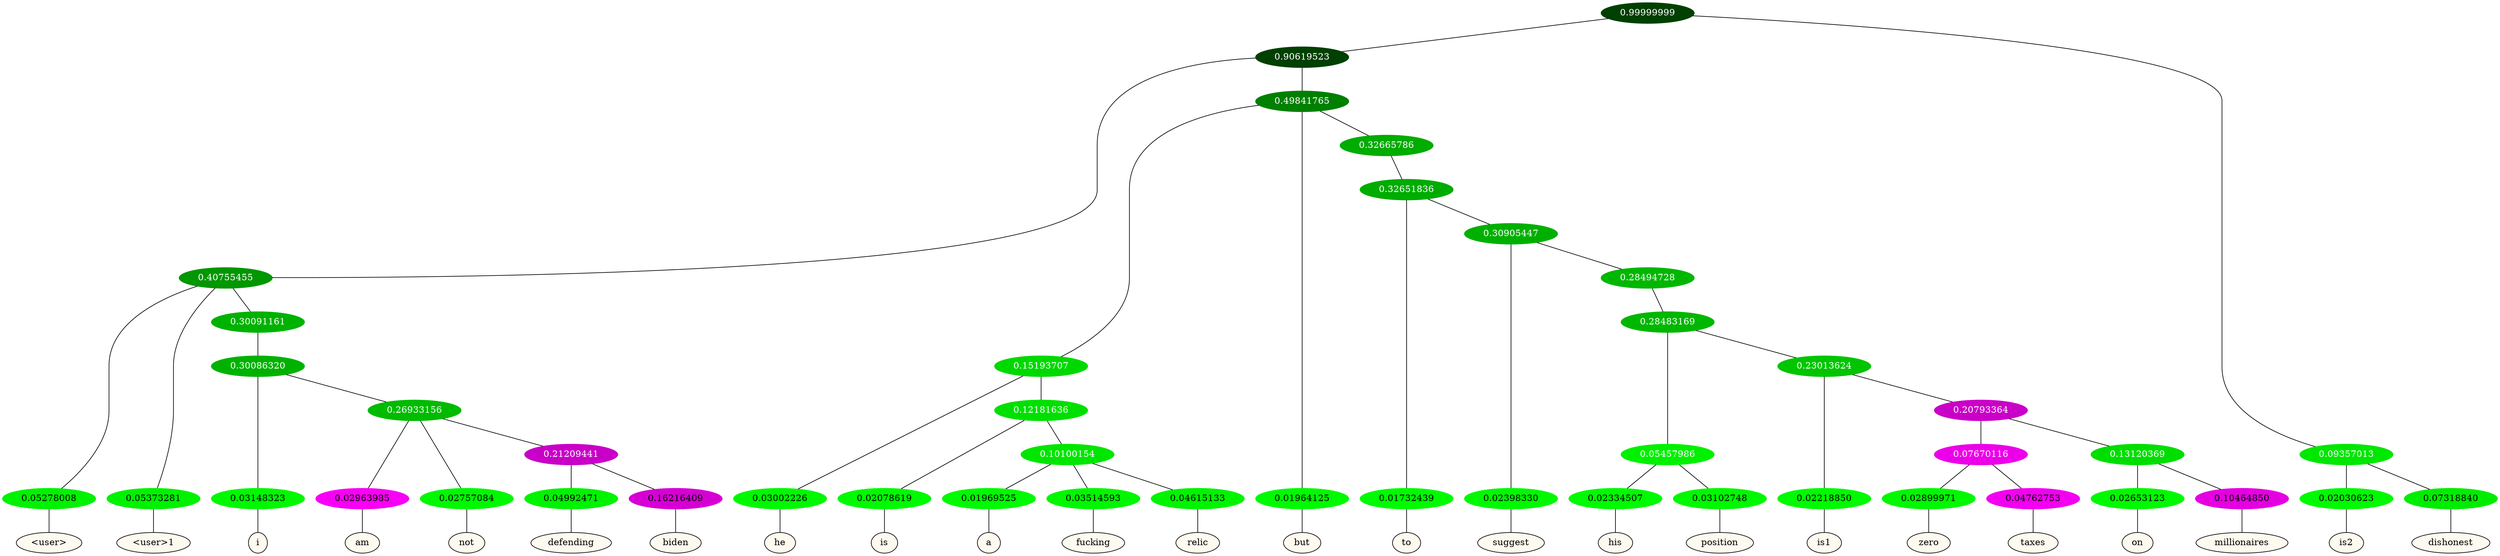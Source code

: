 graph {
	node [format=png height=0.15 nodesep=0.001 ordering=out overlap=prism overlap_scaling=0.01 ranksep=0.001 ratio=0.2 style=filled width=0.15]
	{
		rank=same
		a_w_7 [label="\<user\>" color=black fillcolor=floralwhite style="filled,solid"]
		a_w_8 [label="\<user\>1" color=black fillcolor=floralwhite style="filled,solid"]
		a_w_17 [label=i color=black fillcolor=floralwhite style="filled,solid"]
		a_w_23 [label=am color=black fillcolor=floralwhite style="filled,solid"]
		a_w_24 [label=not color=black fillcolor=floralwhite style="filled,solid"]
		a_w_31 [label=defending color=black fillcolor=floralwhite style="filled,solid"]
		a_w_32 [label=biden color=black fillcolor=floralwhite style="filled,solid"]
		a_w_14 [label=he color=black fillcolor=floralwhite style="filled,solid"]
		a_w_19 [label=is color=black fillcolor=floralwhite style="filled,solid"]
		a_w_26 [label=a color=black fillcolor=floralwhite style="filled,solid"]
		a_w_27 [label=fucking color=black fillcolor=floralwhite style="filled,solid"]
		a_w_28 [label=relic color=black fillcolor=floralwhite style="filled,solid"]
		a_w_11 [label=but color=black fillcolor=floralwhite style="filled,solid"]
		a_w_21 [label=to color=black fillcolor=floralwhite style="filled,solid"]
		a_w_29 [label=suggest color=black fillcolor=floralwhite style="filled,solid"]
		a_w_36 [label=his color=black fillcolor=floralwhite style="filled,solid"]
		a_w_37 [label=position color=black fillcolor=floralwhite style="filled,solid"]
		a_w_38 [label=is1 color=black fillcolor=floralwhite style="filled,solid"]
		a_w_42 [label=zero color=black fillcolor=floralwhite style="filled,solid"]
		a_w_43 [label=taxes color=black fillcolor=floralwhite style="filled,solid"]
		a_w_44 [label=on color=black fillcolor=floralwhite style="filled,solid"]
		a_w_45 [label=millionaires color=black fillcolor=floralwhite style="filled,solid"]
		a_w_5 [label=is2 color=black fillcolor=floralwhite style="filled,solid"]
		a_w_6 [label=dishonest color=black fillcolor=floralwhite style="filled,solid"]
	}
	a_n_7 -- a_w_7
	a_n_8 -- a_w_8
	a_n_17 -- a_w_17
	a_n_23 -- a_w_23
	a_n_24 -- a_w_24
	a_n_31 -- a_w_31
	a_n_32 -- a_w_32
	a_n_14 -- a_w_14
	a_n_19 -- a_w_19
	a_n_26 -- a_w_26
	a_n_27 -- a_w_27
	a_n_28 -- a_w_28
	a_n_11 -- a_w_11
	a_n_21 -- a_w_21
	a_n_29 -- a_w_29
	a_n_36 -- a_w_36
	a_n_37 -- a_w_37
	a_n_38 -- a_w_38
	a_n_42 -- a_w_42
	a_n_43 -- a_w_43
	a_n_44 -- a_w_44
	a_n_45 -- a_w_45
	a_n_5 -- a_w_5
	a_n_6 -- a_w_6
	{
		rank=same
		a_n_7 [label=0.05278008 color="0.334 1.000 0.947" fontcolor=black]
		a_n_8 [label=0.05373281 color="0.334 1.000 0.946" fontcolor=black]
		a_n_17 [label=0.03148323 color="0.334 1.000 0.969" fontcolor=black]
		a_n_23 [label=0.02963985 color="0.835 1.000 0.970" fontcolor=black]
		a_n_24 [label=0.02757084 color="0.334 1.000 0.972" fontcolor=black]
		a_n_31 [label=0.04992471 color="0.334 1.000 0.950" fontcolor=black]
		a_n_32 [label=0.16216409 color="0.835 1.000 0.838" fontcolor=black]
		a_n_14 [label=0.03002226 color="0.334 1.000 0.970" fontcolor=black]
		a_n_19 [label=0.02078619 color="0.334 1.000 0.979" fontcolor=black]
		a_n_26 [label=0.01969525 color="0.334 1.000 0.980" fontcolor=black]
		a_n_27 [label=0.03514593 color="0.334 1.000 0.965" fontcolor=black]
		a_n_28 [label=0.04615133 color="0.334 1.000 0.954" fontcolor=black]
		a_n_11 [label=0.01964125 color="0.334 1.000 0.980" fontcolor=black]
		a_n_21 [label=0.01732439 color="0.334 1.000 0.983" fontcolor=black]
		a_n_29 [label=0.02398330 color="0.334 1.000 0.976" fontcolor=black]
		a_n_36 [label=0.02334507 color="0.334 1.000 0.977" fontcolor=black]
		a_n_37 [label=0.03102748 color="0.334 1.000 0.969" fontcolor=black]
		a_n_38 [label=0.02218850 color="0.334 1.000 0.978" fontcolor=black]
		a_n_42 [label=0.02899971 color="0.334 1.000 0.971" fontcolor=black]
		a_n_43 [label=0.04762753 color="0.835 1.000 0.952" fontcolor=black]
		a_n_44 [label=0.02653123 color="0.334 1.000 0.973" fontcolor=black]
		a_n_45 [label=0.10464850 color="0.835 1.000 0.895" fontcolor=black]
		a_n_5 [label=0.02030623 color="0.334 1.000 0.980" fontcolor=black]
		a_n_6 [label=0.07318840 color="0.334 1.000 0.927" fontcolor=black]
	}
	a_n_0 [label=0.99999999 color="0.334 1.000 0.250" fontcolor=grey99]
	a_n_1 [label=0.90619523 color="0.334 1.000 0.250" fontcolor=grey99]
	a_n_0 -- a_n_1
	a_n_2 [label=0.09357013 color="0.334 1.000 0.906" fontcolor=grey99]
	a_n_0 -- a_n_2
	a_n_3 [label=0.40755455 color="0.334 1.000 0.592" fontcolor=grey99]
	a_n_1 -- a_n_3
	a_n_4 [label=0.49841765 color="0.334 1.000 0.502" fontcolor=grey99]
	a_n_1 -- a_n_4
	a_n_2 -- a_n_5
	a_n_2 -- a_n_6
	a_n_3 -- a_n_7
	a_n_3 -- a_n_8
	a_n_9 [label=0.30091161 color="0.334 1.000 0.699" fontcolor=grey99]
	a_n_3 -- a_n_9
	a_n_10 [label=0.15193707 color="0.334 1.000 0.848" fontcolor=grey99]
	a_n_4 -- a_n_10
	a_n_4 -- a_n_11
	a_n_12 [label=0.32665786 color="0.334 1.000 0.673" fontcolor=grey99]
	a_n_4 -- a_n_12
	a_n_13 [label=0.30086320 color="0.334 1.000 0.699" fontcolor=grey99]
	a_n_9 -- a_n_13
	a_n_10 -- a_n_14
	a_n_15 [label=0.12181636 color="0.334 1.000 0.878" fontcolor=grey99]
	a_n_10 -- a_n_15
	a_n_16 [label=0.32651836 color="0.334 1.000 0.673" fontcolor=grey99]
	a_n_12 -- a_n_16
	a_n_13 -- a_n_17
	a_n_18 [label=0.26933156 color="0.334 1.000 0.731" fontcolor=grey99]
	a_n_13 -- a_n_18
	a_n_15 -- a_n_19
	a_n_20 [label=0.10100154 color="0.334 1.000 0.899" fontcolor=grey99]
	a_n_15 -- a_n_20
	a_n_16 -- a_n_21
	a_n_22 [label=0.30905447 color="0.334 1.000 0.691" fontcolor=grey99]
	a_n_16 -- a_n_22
	a_n_18 -- a_n_23
	a_n_18 -- a_n_24
	a_n_25 [label=0.21209441 color="0.835 1.000 0.788" fontcolor=grey99]
	a_n_18 -- a_n_25
	a_n_20 -- a_n_26
	a_n_20 -- a_n_27
	a_n_20 -- a_n_28
	a_n_22 -- a_n_29
	a_n_30 [label=0.28494728 color="0.334 1.000 0.715" fontcolor=grey99]
	a_n_22 -- a_n_30
	a_n_25 -- a_n_31
	a_n_25 -- a_n_32
	a_n_33 [label=0.28483169 color="0.334 1.000 0.715" fontcolor=grey99]
	a_n_30 -- a_n_33
	a_n_34 [label=0.05457986 color="0.334 1.000 0.945" fontcolor=grey99]
	a_n_33 -- a_n_34
	a_n_35 [label=0.23013624 color="0.334 1.000 0.770" fontcolor=grey99]
	a_n_33 -- a_n_35
	a_n_34 -- a_n_36
	a_n_34 -- a_n_37
	a_n_35 -- a_n_38
	a_n_39 [label=0.20793364 color="0.835 1.000 0.792" fontcolor=grey99]
	a_n_35 -- a_n_39
	a_n_40 [label=0.07670116 color="0.835 1.000 0.923" fontcolor=grey99]
	a_n_39 -- a_n_40
	a_n_41 [label=0.13120369 color="0.334 1.000 0.869" fontcolor=grey99]
	a_n_39 -- a_n_41
	a_n_40 -- a_n_42
	a_n_40 -- a_n_43
	a_n_41 -- a_n_44
	a_n_41 -- a_n_45
}
